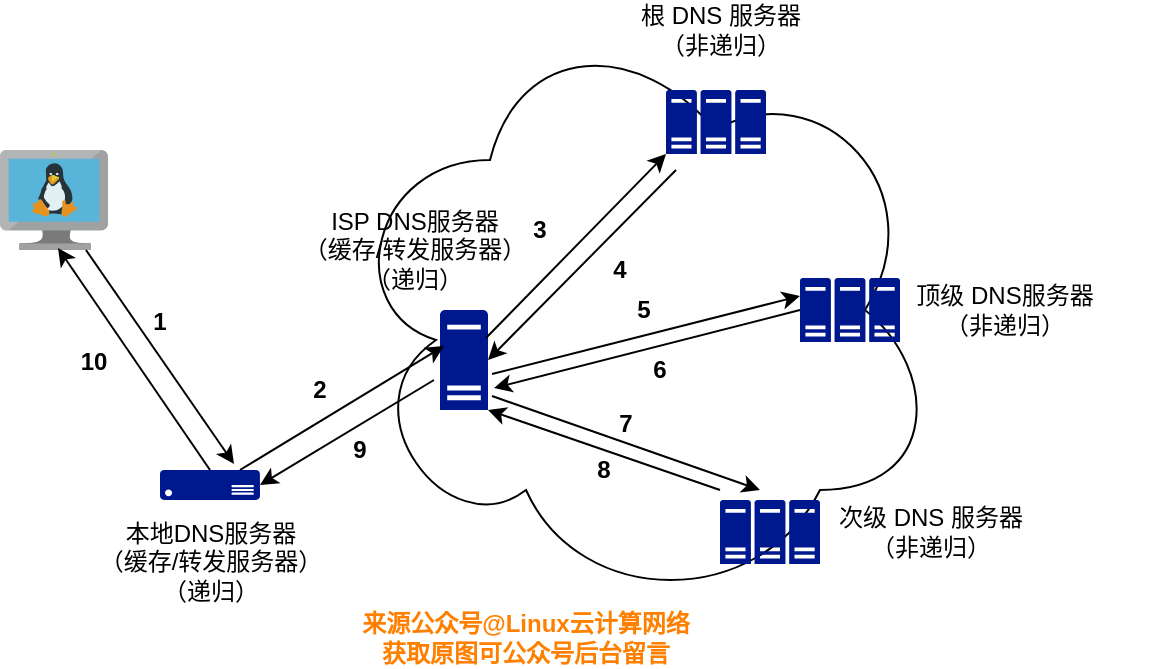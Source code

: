<mxfile version="12.3.3" type="github" pages="1">
  <diagram id="2XnqHpjf9XNezjhPtSIQ" name="Page-1">
    <mxGraphModel dx="1102" dy="582" grid="1" gridSize="10" guides="1" tooltips="1" connect="1" arrows="1" fold="1" page="1" pageScale="1" pageWidth="827" pageHeight="1169" math="0" shadow="0">
      <root>
        <mxCell id="0"/>
        <mxCell id="1" parent="0"/>
        <mxCell id="7XW-QeFe0oDeRzg4xi4F-9" value="" style="ellipse;shape=cloud;whiteSpace=wrap;html=1;strokeWidth=1;" vertex="1" parent="1">
          <mxGeometry x="250" y="270" width="300" height="300" as="geometry"/>
        </mxCell>
        <mxCell id="7XW-QeFe0oDeRzg4xi4F-2" value="" style="aspect=fixed;html=1;points=[];align=center;image;fontSize=12;image=img/lib/mscae/VM_Linux.svg;" vertex="1" parent="1">
          <mxGeometry x="80" y="340" width="54" height="50" as="geometry"/>
        </mxCell>
        <mxCell id="7XW-QeFe0oDeRzg4xi4F-3" value="" style="aspect=fixed;pointerEvents=1;shadow=0;dashed=0;html=1;strokeColor=none;labelPosition=center;verticalLabelPosition=bottom;verticalAlign=top;align=center;fillColor=#00188D;shape=mxgraph.mscae.enterprise.server_generic" vertex="1" parent="1">
          <mxGeometry x="300" y="420" width="24" height="50" as="geometry"/>
        </mxCell>
        <mxCell id="7XW-QeFe0oDeRzg4xi4F-4" value="" style="aspect=fixed;pointerEvents=1;shadow=0;dashed=0;html=1;strokeColor=none;labelPosition=center;verticalLabelPosition=bottom;verticalAlign=top;align=center;fillColor=#00188D;shape=mxgraph.azure.server" vertex="1" parent="1">
          <mxGeometry x="160" y="500" width="50" height="15" as="geometry"/>
        </mxCell>
        <mxCell id="7XW-QeFe0oDeRzg4xi4F-6" value="" style="aspect=fixed;pointerEvents=1;shadow=0;dashed=0;html=1;strokeColor=none;labelPosition=center;verticalLabelPosition=bottom;verticalAlign=top;align=center;fillColor=#00188D;shape=mxgraph.mscae.enterprise.server_farm" vertex="1" parent="1">
          <mxGeometry x="413" y="310" width="50" height="32" as="geometry"/>
        </mxCell>
        <mxCell id="7XW-QeFe0oDeRzg4xi4F-7" value="" style="aspect=fixed;pointerEvents=1;shadow=0;dashed=0;html=1;strokeColor=none;labelPosition=center;verticalLabelPosition=bottom;verticalAlign=top;align=center;fillColor=#00188D;shape=mxgraph.mscae.enterprise.server_farm" vertex="1" parent="1">
          <mxGeometry x="480" y="404" width="50" height="32" as="geometry"/>
        </mxCell>
        <mxCell id="7XW-QeFe0oDeRzg4xi4F-8" value="" style="aspect=fixed;pointerEvents=1;shadow=0;dashed=0;html=1;strokeColor=none;labelPosition=center;verticalLabelPosition=bottom;verticalAlign=top;align=center;fillColor=#00188D;shape=mxgraph.mscae.enterprise.server_farm" vertex="1" parent="1">
          <mxGeometry x="440" y="515" width="50" height="32" as="geometry"/>
        </mxCell>
        <mxCell id="7XW-QeFe0oDeRzg4xi4F-10" value="" style="endArrow=classic;html=1;exitX=0.796;exitY=1;exitDx=0;exitDy=0;exitPerimeter=0;entryX=0.74;entryY=-0.2;entryDx=0;entryDy=0;entryPerimeter=0;strokeWidth=1;" edge="1" parent="1" source="7XW-QeFe0oDeRzg4xi4F-2" target="7XW-QeFe0oDeRzg4xi4F-4">
          <mxGeometry width="50" height="50" relative="1" as="geometry">
            <mxPoint x="170" y="400" as="sourcePoint"/>
            <mxPoint x="220" y="350" as="targetPoint"/>
          </mxGeometry>
        </mxCell>
        <mxCell id="7XW-QeFe0oDeRzg4xi4F-11" value="" style="endArrow=classic;html=1;entryX=0.083;entryY=0.36;entryDx=0;entryDy=0;entryPerimeter=0;strokeWidth=1;" edge="1" parent="1" target="7XW-QeFe0oDeRzg4xi4F-3">
          <mxGeometry width="50" height="50" relative="1" as="geometry">
            <mxPoint x="200" y="500" as="sourcePoint"/>
            <mxPoint x="250" y="450" as="targetPoint"/>
          </mxGeometry>
        </mxCell>
        <mxCell id="7XW-QeFe0oDeRzg4xi4F-12" value="" style="endArrow=classic;html=1;exitX=0.958;exitY=0.28;exitDx=0;exitDy=0;exitPerimeter=0;entryX=0;entryY=1;entryDx=0;entryDy=0;entryPerimeter=0;strokeWidth=1;" edge="1" parent="1" source="7XW-QeFe0oDeRzg4xi4F-3" target="7XW-QeFe0oDeRzg4xi4F-6">
          <mxGeometry width="50" height="50" relative="1" as="geometry">
            <mxPoint x="330" y="450" as="sourcePoint"/>
            <mxPoint x="380" y="400" as="targetPoint"/>
          </mxGeometry>
        </mxCell>
        <mxCell id="7XW-QeFe0oDeRzg4xi4F-13" value="" style="endArrow=classic;html=1;entryX=1;entryY=0.5;entryDx=0;entryDy=0;entryPerimeter=0;strokeWidth=1;" edge="1" parent="1" target="7XW-QeFe0oDeRzg4xi4F-3">
          <mxGeometry width="50" height="50" relative="1" as="geometry">
            <mxPoint x="418" y="350" as="sourcePoint"/>
            <mxPoint x="458" y="410" as="targetPoint"/>
          </mxGeometry>
        </mxCell>
        <mxCell id="7XW-QeFe0oDeRzg4xi4F-14" value="" style="endArrow=classic;html=1;exitX=1.083;exitY=0.64;exitDx=0;exitDy=0;exitPerimeter=0;entryX=0;entryY=0.281;entryDx=0;entryDy=0;entryPerimeter=0;strokeWidth=1;" edge="1" parent="1" source="7XW-QeFe0oDeRzg4xi4F-3" target="7XW-QeFe0oDeRzg4xi4F-7">
          <mxGeometry width="50" height="50" relative="1" as="geometry">
            <mxPoint x="380" y="470" as="sourcePoint"/>
            <mxPoint x="430" y="420" as="targetPoint"/>
          </mxGeometry>
        </mxCell>
        <mxCell id="7XW-QeFe0oDeRzg4xi4F-15" value="" style="endArrow=classic;html=1;entryX=1.125;entryY=0.84;entryDx=0;entryDy=0;entryPerimeter=0;strokeWidth=1;" edge="1" parent="1">
          <mxGeometry width="50" height="50" relative="1" as="geometry">
            <mxPoint x="480" y="420" as="sourcePoint"/>
            <mxPoint x="327" y="459" as="targetPoint"/>
          </mxGeometry>
        </mxCell>
        <mxCell id="7XW-QeFe0oDeRzg4xi4F-16" value="" style="endArrow=classic;html=1;exitX=1.083;exitY=0.8;exitDx=0;exitDy=0;exitPerimeter=0;strokeWidth=1;" edge="1" parent="1">
          <mxGeometry width="50" height="50" relative="1" as="geometry">
            <mxPoint x="325.992" y="463" as="sourcePoint"/>
            <mxPoint x="460" y="510" as="targetPoint"/>
          </mxGeometry>
        </mxCell>
        <mxCell id="7XW-QeFe0oDeRzg4xi4F-17" value="" style="endArrow=classic;html=1;entryX=1;entryY=1;entryDx=0;entryDy=0;entryPerimeter=0;strokeWidth=1;" edge="1" parent="1" target="7XW-QeFe0oDeRzg4xi4F-3">
          <mxGeometry width="50" height="50" relative="1" as="geometry">
            <mxPoint x="440" y="510" as="sourcePoint"/>
            <mxPoint x="330" y="580" as="targetPoint"/>
          </mxGeometry>
        </mxCell>
        <mxCell id="7XW-QeFe0oDeRzg4xi4F-18" value="" style="endArrow=classic;html=1;exitX=-0.125;exitY=0.7;exitDx=0;exitDy=0;exitPerimeter=0;entryX=1;entryY=0.5;entryDx=0;entryDy=0;entryPerimeter=0;strokeWidth=1;" edge="1" parent="1" source="7XW-QeFe0oDeRzg4xi4F-3" target="7XW-QeFe0oDeRzg4xi4F-4">
          <mxGeometry width="50" height="50" relative="1" as="geometry">
            <mxPoint x="190" y="630" as="sourcePoint"/>
            <mxPoint x="240" y="580" as="targetPoint"/>
          </mxGeometry>
        </mxCell>
        <mxCell id="7XW-QeFe0oDeRzg4xi4F-19" value="" style="endArrow=classic;html=1;entryX=0.537;entryY=0.98;entryDx=0;entryDy=0;entryPerimeter=0;exitX=0.5;exitY=0;exitDx=0;exitDy=0;exitPerimeter=0;strokeWidth=1;" edge="1" parent="1" source="7XW-QeFe0oDeRzg4xi4F-4" target="7XW-QeFe0oDeRzg4xi4F-2">
          <mxGeometry width="50" height="50" relative="1" as="geometry">
            <mxPoint x="80" y="560" as="sourcePoint"/>
            <mxPoint x="130" y="510" as="targetPoint"/>
          </mxGeometry>
        </mxCell>
        <mxCell id="7XW-QeFe0oDeRzg4xi4F-21" value="&lt;b&gt;1&lt;/b&gt;" style="text;html=1;strokeColor=none;fillColor=none;align=center;verticalAlign=middle;whiteSpace=wrap;rounded=0;" vertex="1" parent="1">
          <mxGeometry x="140" y="416" width="40" height="20" as="geometry"/>
        </mxCell>
        <mxCell id="7XW-QeFe0oDeRzg4xi4F-22" value="&lt;b&gt;10&lt;/b&gt;" style="text;html=1;strokeColor=none;fillColor=none;align=center;verticalAlign=middle;whiteSpace=wrap;rounded=0;" vertex="1" parent="1">
          <mxGeometry x="107" y="436" width="40" height="20" as="geometry"/>
        </mxCell>
        <mxCell id="7XW-QeFe0oDeRzg4xi4F-23" value="&lt;b&gt;2&lt;/b&gt;" style="text;html=1;strokeColor=none;fillColor=none;align=center;verticalAlign=middle;whiteSpace=wrap;rounded=0;" vertex="1" parent="1">
          <mxGeometry x="220" y="450" width="40" height="20" as="geometry"/>
        </mxCell>
        <mxCell id="7XW-QeFe0oDeRzg4xi4F-24" value="&lt;b&gt;3&lt;/b&gt;" style="text;html=1;strokeColor=none;fillColor=none;align=center;verticalAlign=middle;whiteSpace=wrap;rounded=0;" vertex="1" parent="1">
          <mxGeometry x="330" y="370" width="40" height="20" as="geometry"/>
        </mxCell>
        <mxCell id="7XW-QeFe0oDeRzg4xi4F-25" value="&lt;b&gt;4&lt;/b&gt;" style="text;html=1;strokeColor=none;fillColor=none;align=center;verticalAlign=middle;whiteSpace=wrap;rounded=0;" vertex="1" parent="1">
          <mxGeometry x="370" y="390" width="40" height="20" as="geometry"/>
        </mxCell>
        <mxCell id="7XW-QeFe0oDeRzg4xi4F-26" value="&lt;b&gt;5&lt;/b&gt;" style="text;html=1;strokeColor=none;fillColor=none;align=center;verticalAlign=middle;whiteSpace=wrap;rounded=0;" vertex="1" parent="1">
          <mxGeometry x="382" y="410" width="40" height="20" as="geometry"/>
        </mxCell>
        <mxCell id="7XW-QeFe0oDeRzg4xi4F-27" value="&lt;b&gt;6&lt;/b&gt;" style="text;html=1;strokeColor=none;fillColor=none;align=center;verticalAlign=middle;whiteSpace=wrap;rounded=0;" vertex="1" parent="1">
          <mxGeometry x="390" y="440" width="40" height="20" as="geometry"/>
        </mxCell>
        <mxCell id="7XW-QeFe0oDeRzg4xi4F-28" value="&lt;b&gt;8&lt;/b&gt;" style="text;html=1;strokeColor=none;fillColor=none;align=center;verticalAlign=middle;whiteSpace=wrap;rounded=0;" vertex="1" parent="1">
          <mxGeometry x="362" y="490" width="40" height="20" as="geometry"/>
        </mxCell>
        <mxCell id="7XW-QeFe0oDeRzg4xi4F-29" value="&lt;b&gt;7&lt;/b&gt;" style="text;html=1;strokeColor=none;fillColor=none;align=center;verticalAlign=middle;whiteSpace=wrap;rounded=0;" vertex="1" parent="1">
          <mxGeometry x="373" y="467" width="40" height="20" as="geometry"/>
        </mxCell>
        <mxCell id="7XW-QeFe0oDeRzg4xi4F-30" value="&lt;b&gt;9&lt;/b&gt;&lt;span style=&quot;color: rgba(0 , 0 , 0 , 0) ; font-family: monospace , &amp;#34;segoe ui emoji&amp;#34; , &amp;#34;segoe ui symbol&amp;#34; , &amp;#34;symbola&amp;#34; , &amp;#34;emojisymbols&amp;#34; ; font-size: 0px ; white-space: nowrap&quot;&gt;%3CmxGraphModel%3E%3Croot%3E%3CmxCell%20id%3D%220%22%2F%3E%3CmxCell%20id%3D%221%22%20parent%3D%220%22%2F%3E%3CmxCell%20id%3D%222%22%20value%3D%22%26lt%3Bb%26gt%3B6%26lt%3B%2Fb%26gt%3B%22%20style%3D%22text%3Bhtml%3D1%3BstrokeColor%3Dnone%3BfillColor%3Dnone%3Balign%3Dcenter%3BverticalAlign%3Dmiddle%3BwhiteSpace%3Dwrap%3Brounded%3D0%3B%22%20vertex%3D%221%22%20parent%3D%221%22%3E%3CmxGeometry%20x%3D%22390%22%20y%3D%22440%22%20width%3D%2240%22%20height%3D%2220%22%20as%3D%22geometry%22%2F%3E%3C%2FmxCell%3E%3C%2Froot%3E%3C%2FmxGraphModel%3E&lt;/span&gt;" style="text;html=1;strokeColor=none;fillColor=none;align=center;verticalAlign=middle;whiteSpace=wrap;rounded=0;" vertex="1" parent="1">
          <mxGeometry x="240" y="480" width="40" height="20" as="geometry"/>
        </mxCell>
        <mxCell id="7XW-QeFe0oDeRzg4xi4F-32" value="本地DNS服务器&lt;br&gt;（缓存/转发服务器）&lt;br&gt;（递归）" style="text;html=1;strokeColor=none;fillColor=none;align=center;verticalAlign=middle;whiteSpace=wrap;rounded=0;" vertex="1" parent="1">
          <mxGeometry x="102.5" y="536" width="165" height="20" as="geometry"/>
        </mxCell>
        <mxCell id="7XW-QeFe0oDeRzg4xi4F-33" value="ISP DNS服务器&lt;br&gt;（缓存/转发服务器）&lt;br&gt;（递归）" style="text;html=1;strokeColor=none;fillColor=none;align=center;verticalAlign=middle;whiteSpace=wrap;rounded=0;" vertex="1" parent="1">
          <mxGeometry x="205" y="380" width="165" height="20" as="geometry"/>
        </mxCell>
        <mxCell id="7XW-QeFe0oDeRzg4xi4F-34" value="根 DNS 服务器&lt;br&gt;（非递归）" style="text;html=1;strokeColor=none;fillColor=none;align=center;verticalAlign=middle;whiteSpace=wrap;rounded=0;" vertex="1" parent="1">
          <mxGeometry x="357.5" y="270" width="165" height="20" as="geometry"/>
        </mxCell>
        <mxCell id="7XW-QeFe0oDeRzg4xi4F-35" value="顶级 DNS服务器&lt;br&gt;（非递归）" style="text;html=1;strokeColor=none;fillColor=none;align=center;verticalAlign=middle;whiteSpace=wrap;rounded=0;" vertex="1" parent="1">
          <mxGeometry x="500" y="410" width="165" height="20" as="geometry"/>
        </mxCell>
        <mxCell id="7XW-QeFe0oDeRzg4xi4F-36" value="次级 DNS 服务器&lt;br&gt;（非递归）" style="text;html=1;strokeColor=none;fillColor=none;align=center;verticalAlign=middle;whiteSpace=wrap;rounded=0;" vertex="1" parent="1">
          <mxGeometry x="463" y="521" width="165" height="20" as="geometry"/>
        </mxCell>
        <mxCell id="7XW-QeFe0oDeRzg4xi4F-37" value="&lt;b&gt;&lt;font color=&quot;#ff8000&quot;&gt;来源公众号@Linux云计算网络&lt;br&gt;获取原图可公众号后台留言&lt;/font&gt;&lt;/b&gt;" style="text;html=1;strokeColor=none;fillColor=none;align=center;verticalAlign=middle;whiteSpace=wrap;rounded=0;" vertex="1" parent="1">
          <mxGeometry x="248" y="574" width="190" height="20" as="geometry"/>
        </mxCell>
      </root>
    </mxGraphModel>
  </diagram>
</mxfile>
